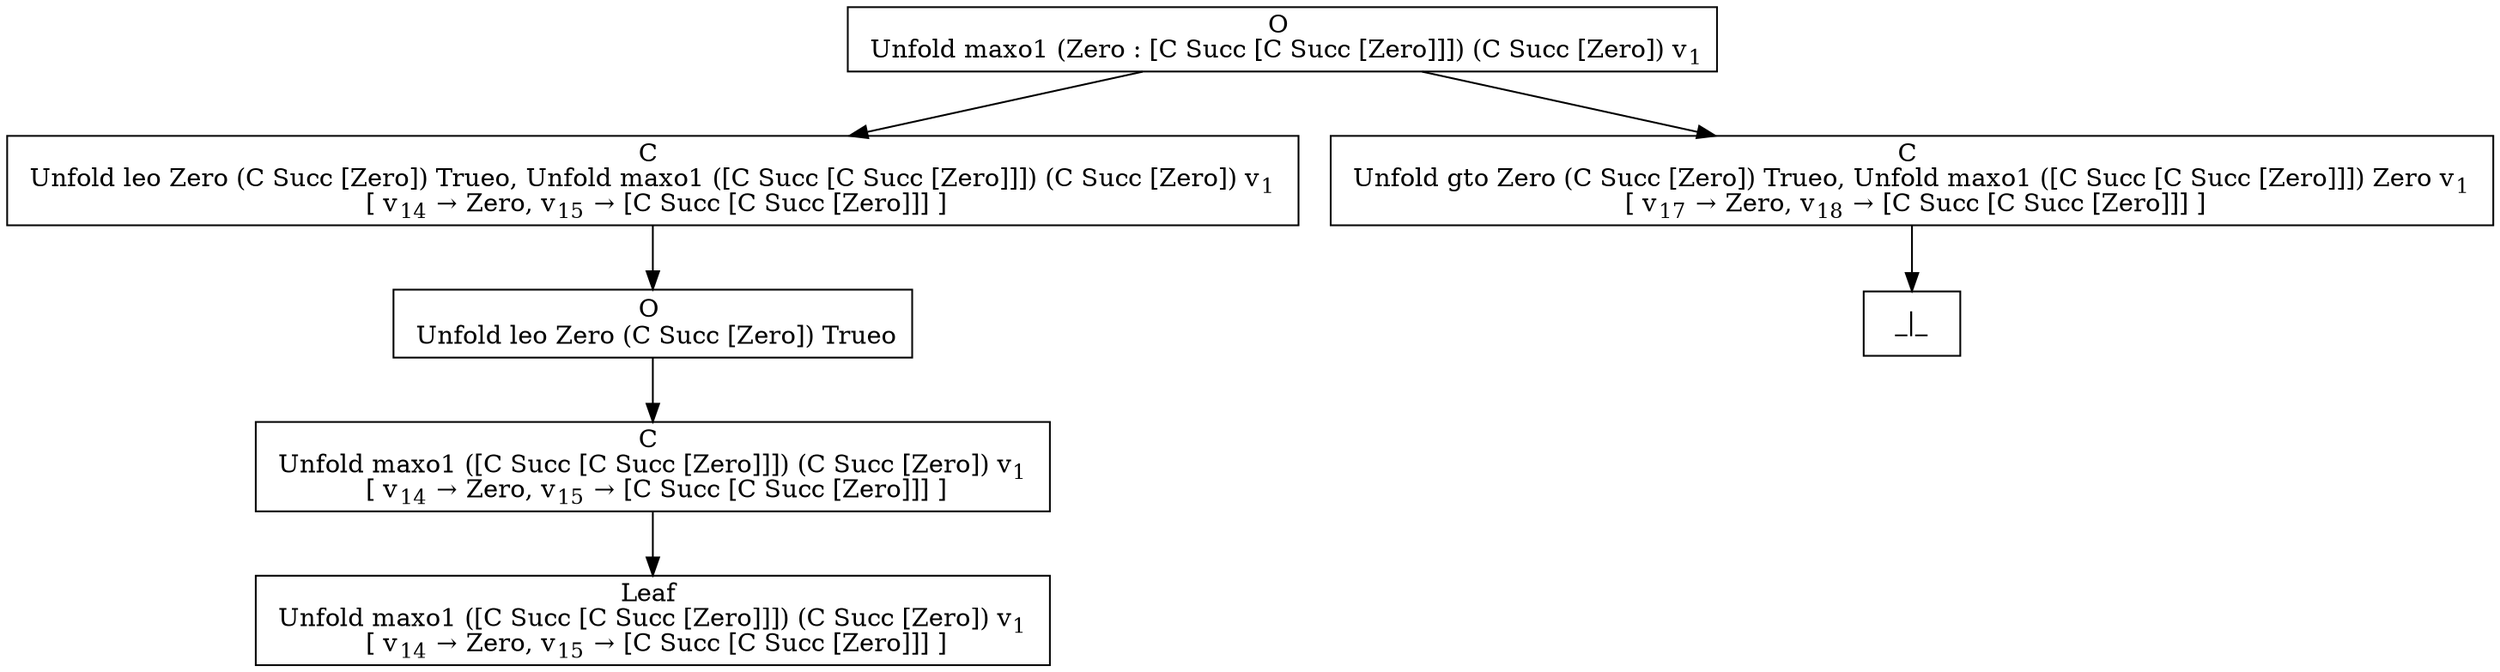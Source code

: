 digraph {
    graph [rankdir=TB
          ,bgcolor=transparent];
    node [shape=box
         ,fillcolor=white
         ,style=filled];
    0 [label=<O <BR/> Unfold maxo1 (Zero : [C Succ [C Succ [Zero]]]) (C Succ [Zero]) v<SUB>1</SUB>>];
    1 [label=<C <BR/> Unfold leo Zero (C Succ [Zero]) Trueo, Unfold maxo1 ([C Succ [C Succ [Zero]]]) (C Succ [Zero]) v<SUB>1</SUB> <BR/>  [ v<SUB>14</SUB> &rarr; Zero, v<SUB>15</SUB> &rarr; [C Succ [C Succ [Zero]]] ] >];
    2 [label=<C <BR/> Unfold gto Zero (C Succ [Zero]) Trueo, Unfold maxo1 ([C Succ [C Succ [Zero]]]) Zero v<SUB>1</SUB> <BR/>  [ v<SUB>17</SUB> &rarr; Zero, v<SUB>18</SUB> &rarr; [C Succ [C Succ [Zero]]] ] >];
    3 [label=<O <BR/> Unfold leo Zero (C Succ [Zero]) Trueo>];
    4 [label=<C <BR/> Unfold maxo1 ([C Succ [C Succ [Zero]]]) (C Succ [Zero]) v<SUB>1</SUB> <BR/>  [ v<SUB>14</SUB> &rarr; Zero, v<SUB>15</SUB> &rarr; [C Succ [C Succ [Zero]]] ] >];
    5 [label=<Leaf <BR/> Unfold maxo1 ([C Succ [C Succ [Zero]]]) (C Succ [Zero]) v<SUB>1</SUB> <BR/>  [ v<SUB>14</SUB> &rarr; Zero, v<SUB>15</SUB> &rarr; [C Succ [C Succ [Zero]]] ] >];
    6 [label=<_|_>];
    0 -> 1 [label=""];
    0 -> 2 [label=""];
    1 -> 3 [label=""];
    2 -> 6 [label=""];
    3 -> 4 [label=""];
    4 -> 5 [label=""];
}